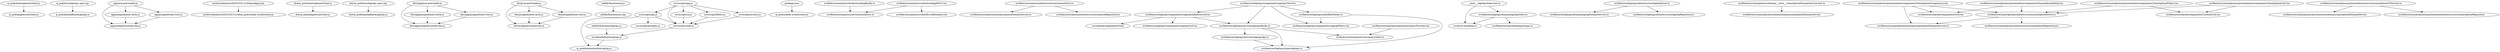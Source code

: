 digraph G {
"ai_pod/clients/geminiClient.js" -> "ai_pod/adapters/aiClient.js";
"ai_pod/tests/laptops.spec.mjs" -> "ai_pod/data/fallbackLaptops.js";
"app/js/ai-pod-loader.js" -> "app/js/aipod/runtime-lite.js";
"app/js/ai-pod-loader.js" -> "app/js/aipod/intel-cards.js";
"app/js/ai-pod-loader.js" -> "app/js/aipod/tools-wire.js";
"app/js/aipod/intel-cards.js" -> "app/js/aipod/runtime-lite.js";
"app/js/aipod/tools-wire.js" -> "app/js/aipod/runtime-lite.js";
"archive/datasets/20251023-2140/package.json" -> "archive/datasets/20251023-2140/ai_pod/syeddy-orchestrator.js";
"dist/ai_pod/clients/geminiClient.js" -> "dist/ai_pod/adapters/aiClient.js";
"dist/ai_pod/tests/laptops.spec.mjs" -> "dist/ai_pod/data/fallbackLaptops.js";
"dist/app/js/ai-pod-loader.js" -> "dist/app/js/aipod/runtime-lite.js";
"dist/app/js/ai-pod-loader.js" -> "dist/app/js/aipod/intel-cards.js";
"dist/app/js/ai-pod-loader.js" -> "dist/app/js/aipod/tools-wire.js";
"dist/app/js/aipod/intel-cards.js" -> "dist/app/js/aipod/runtime-lite.js";
"dist/app/js/aipod/tools-wire.js" -> "dist/app/js/aipod/runtime-lite.js";
"dist/js/ai-pod-loader.js" -> "dist/js/aipod/runtime-lite.js";
"dist/js/ai-pod-loader.js" -> "dist/js/aipod/intel-cards.js";
"dist/js/ai-pod-loader.js" -> "dist/js/aipod/tools-wire.js";
"dist/js/aipod/intel-cards.js" -> "dist/js/aipod/runtime-lite.js";
"dist/js/aipod/tools-wire.js" -> "dist/js/aipod/runtime-lite.js";
"netlify/functions/ai.js" -> "netlify/functions/ai.mjs";
"netlify/functions/laptops.js" -> "src/data/fallbackLaptops.js";
"package.json" -> "ai_pod/syeddy-orchestrator.js";
"src/data/fallbackLaptops.js" -> "ai_pod/data/normalizeLaptop.js";
"src/features/analytics/hooks/trackingHooks.ts" -> "src/features/analytics/services/analytics.ts";
"src/features/analytics/utils/trackingHOCs.tsx" -> "src/features/analytics/utils/ErrorBoundary.tsx";
"src/features/analytics/utils/trackingHOCs.tsx" -> "src/features/analytics/services/analytics.ts";
"src/features/cameras/infrastructure/cameraStore.ts" -> "src/features/cameras/domain/cameraDomainService.ts";
"src/features/cameras/infrastructure/cameraStore.ts" -> "src/features/cameras/infrastructure/cameraRepository.ts";
"src/features/laptops/components/LaptopsInfiniteScroll.tsx" -> "src/shared/components/Grid";
"src/features/laptops/components/LaptopsInfiniteScroll.tsx" -> "src/features/laptops/services/laptopsHooks.ts";
"src/features/laptops/components/LaptopsInfiniteScroll.tsx" -> "src/features/laptops/components/LaptopCard.tsx";
"src/features/laptops/components/LaptopsView.tsx" -> "src/features/laptops/components/LaptopFilters.tsx";
"src/features/laptops/components/LaptopsView.tsx" -> "src/features/laptops/components/LaptopsInfiniteScroll.tsx";
"src/features/laptops/components/LaptopsView.tsx" -> "src/features/laptops/utils/filterHooks.ts";
"src/features/laptops/components/LaptopsView.tsx" -> "src/features/laptops/services/laptopsHooks.ts";
"src/features/laptops/domain/laptopsState.ts" -> "src/error-handling.ts";
"src/features/laptops/domain/laptopsState.ts" -> "src/features/shared/domain/types.ts";
"src/features/laptops/infrastructure/laptopStore.ts" -> "src/features/laptops/domain/laptopDomainService.ts";
"src/features/laptops/infrastructure/laptopStore.ts" -> "src/features/laptops/infrastructure/laptopRepository.ts";
"src/features/laptops/services/laptopsApi.ts" -> "src/features/laptops/types/laptops.ts";
"src/features/laptops/services/laptopsHooks.ts" -> "src/features/shared/services/queryClient.ts";
"src/features/laptops/services/laptopsHooks.ts" -> "src/features/laptops/services/laptopsApi.ts";
"src/features/laptops/services/laptopsHooks.ts" -> "src/features/laptops/types/laptops.ts";
"src/features/laptops/utils/filterHooks.ts" -> "src/features/laptops/components/LaptopFilters.tsx";
"src/features/laptops/utils/filterHooks.ts" -> "src/features/laptops/types/laptops.ts";
"src/features/shared/components/QueryProvider.tsx" -> "src/features/shared/services/queryClient.ts";
"src/features/smartphones/domain/__tests__/smartphoneDomainService.test.ts" -> "src/features/smartphones/domain/domain/smartphoneDomainService";
"src/features/smartphones/infrastructure/smartphoneStore.ts" -> "src/features/smartphones/domain/smartphoneDomainService.ts";
"src/features/smartphones/infrastructure/smartphoneStore.ts" -> "src/features/smartphones/infrastructure/smartphoneRepository.ts";
"src/features/smartphones/presentation/components/SmartphoneComparison.tsx" -> "src/features/smartphones/infrastructure/smartphoneStore.ts";
"src/features/smartphones/presentation/components/SmartphoneComparison.tsx" -> "src/features/smartphones/domain/smartphoneDomainService.ts";
"src/features/smartphones/presentation/components/SmartphoneComparison.tsx" -> "src/features/shared/components/Grid.tsx";
"src/features/smartphones/presentation/components/SmartphoneDetail.tsx" -> "src/features/smartphones/infrastructure/smartphoneStore.ts";
"src/features/smartphones/presentation/components/SmartphoneDetail.tsx" -> "src/features/shared/components/Grid.tsx";
"src/features/smartphones/presentation/components/SmartphoneFilters.tsx" -> "src/features/smartphones/infrastructure/smartphoneStore.ts";
"src/features/smartphones/presentation/components/SmartphoneFilters.tsx" -> "src/features/shared/components/CustomGrid.tsx";
"src/features/smartphones/presentation/components/SmartphoneList.tsx" -> "src/features/smartphones/infrastructure/smartphoneStore.ts";
"src/features/smartphones/presentation/components/SmartphoneList.tsx" -> "src/features/shared/components/CustomGrid.tsx";
"src/features/smartphones/presentation/services/smartphoneUIService.ts" -> "src/features/smartphones/presentation/domain/smartphoneDomainService";
"src/features/smartphones/presentation/services/smartphoneUIService.ts" -> "src/features/smartphones/presentation/infrastructure/smartphoneRepository";
"src/scripts/api.js" -> "src/scripts/state.js";
"src/scripts/api.js" -> "src/scripts/prompts.js";
"src/scripts/api.js" -> "ai_pod/data/normalizeLaptop.js";
"src/scripts/app.js" -> "src/scripts/state.js";
"src/scripts/app.js" -> "src/scripts/ui.js";
"src/scripts/app.js" -> "src/scripts/filters.js";
"src/scripts/app.js" -> "src/scripts/api.js";
"src/scripts/app.js" -> "src/scripts/events.js";
"src/scripts/events.js" -> "src/scripts/state.js";
"src/scripts/filters.js" -> "src/scripts/state.js";
"src/scripts/state.js" -> "src/data/fallbackLaptops.js";
"src/scripts/ui.js" -> "src/scripts/state.js";
"__tests__/laptopsState.test.ts" -> "src/features/laptops/domain/laptopsState.ts";
"__tests__/laptopsState.test.ts" -> "src/error-handling.ts";
}